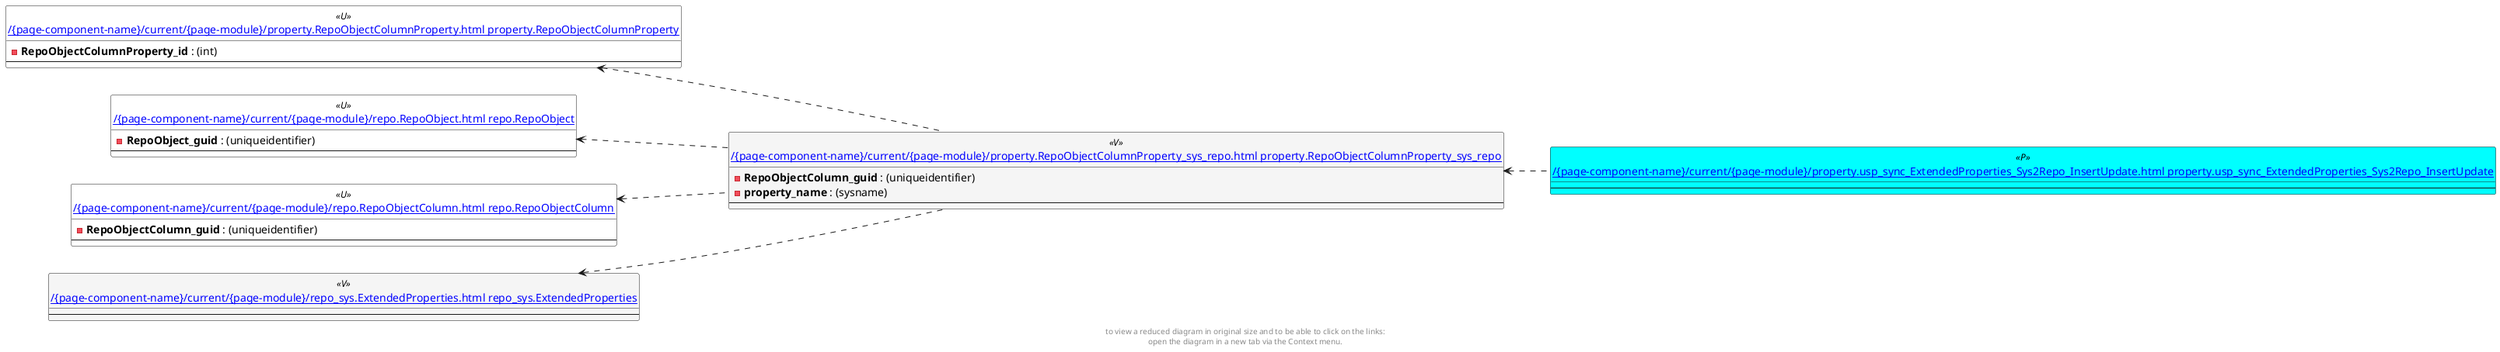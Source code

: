 @startuml
left to right direction
'top to bottom direction
hide circle
'avoide "." issues:
set namespaceSeparator none


skinparam class {
  BackgroundColor White
  BackgroundColor<<FN>> Yellow
  BackgroundColor<<FS>> Yellow
  BackgroundColor<<FT>> LightGray
  BackgroundColor<<IF>> Yellow
  BackgroundColor<<IS>> Yellow
  BackgroundColor<<P>> Aqua
  BackgroundColor<<PC>> Aqua
  BackgroundColor<<SN>> Yellow
  BackgroundColor<<SO>> SlateBlue
  BackgroundColor<<TF>> LightGray
  BackgroundColor<<TR>> Tomato
  BackgroundColor<<U>> White
  BackgroundColor<<V>> WhiteSmoke
  BackgroundColor<<X>> Aqua
}


entity "[[{site-url}/{page-component-name}/current/{page-module}/property.RepoObjectColumnProperty.html property.RepoObjectColumnProperty]]" as property.RepoObjectColumnProperty << U >> {
  - **RepoObjectColumnProperty_id** : (int)
  --
}

entity "[[{site-url}/{page-component-name}/current/{page-module}/property.RepoObjectColumnProperty_sys_repo.html property.RepoObjectColumnProperty_sys_repo]]" as property.RepoObjectColumnProperty_sys_repo << V >> {
  - **RepoObjectColumn_guid** : (uniqueidentifier)
  - **property_name** : (sysname)
  --
}

entity "[[{site-url}/{page-component-name}/current/{page-module}/property.usp_sync_ExtendedProperties_Sys2Repo_InsertUpdate.html property.usp_sync_ExtendedProperties_Sys2Repo_InsertUpdate]]" as property.usp_sync_ExtendedProperties_Sys2Repo_InsertUpdate << P >> {
  --
}

entity "[[{site-url}/{page-component-name}/current/{page-module}/repo.RepoObject.html repo.RepoObject]]" as repo.RepoObject << U >> {
  - **RepoObject_guid** : (uniqueidentifier)
  --
}

entity "[[{site-url}/{page-component-name}/current/{page-module}/repo.RepoObjectColumn.html repo.RepoObjectColumn]]" as repo.RepoObjectColumn << U >> {
  - **RepoObjectColumn_guid** : (uniqueidentifier)
  --
}

entity "[[{site-url}/{page-component-name}/current/{page-module}/repo_sys.ExtendedProperties.html repo_sys.ExtendedProperties]]" as repo_sys.ExtendedProperties << V >> {
  --
}

property.RepoObjectColumnProperty <.. property.RepoObjectColumnProperty_sys_repo
property.RepoObjectColumnProperty_sys_repo <.. property.usp_sync_ExtendedProperties_Sys2Repo_InsertUpdate
repo.RepoObject <.. property.RepoObjectColumnProperty_sys_repo
repo.RepoObjectColumn <.. property.RepoObjectColumnProperty_sys_repo
repo_sys.ExtendedProperties <.. property.RepoObjectColumnProperty_sys_repo
footer
to view a reduced diagram in original size and to be able to click on the links:
open the diagram in a new tab via the Context menu.
end footer

@enduml

